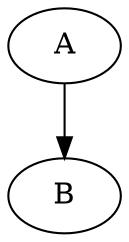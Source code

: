 strict digraph template {
	graph [antialiasing=1,
		bgcolor="#ffffff",
		bordercolor="#38eb29",
		bordercoloralpha="1",
		bordervisible="1",
		defaultfontname="1",
		defaultfontsize="52",
		gridcolor="#6033d8",
		gridcoloralpha="1",
		gridsize="30",
		gridvisible="0",
		highlightededgecolor="#c41b50",
		highlightededgecoloralpha="1",
		highlightednodecolor="#d1cd24",
		highlightednodecoloralpha="1",
		defaultlinewidth="1"
		nodesizewithdegree="1",
		selectededgecolor="#EE1F1C",
		selectededgecoloralpha="1",
		selectednodecolor="#8ce61d",
		selectednodecoloralpha="1",
		gridcoloralpha="1",
		defaultmagnifierwidth="300",
		defaultmagnifierheight="200",
		defaultmagnifierkts="5",
		defaultfisheyemagnifierradius="250"
		defaultfisheyemagnifierdistort="5",
		usermode="1",
		topologicalfisheyefinenodes="50",
		topologicalfisheyecoarseningfactor="2.5",
		topologicalfisheyedistortionfactor="1",
		topologicalfisheyedist2limit="1",
		topologicalfisheyeanimate="1",
		topologicalfisheyelabelfinenodes="1",
		topologicalfisheyecolornodes="1",
		topologicalfisheyecoloredges="1",
		topologicalfisheyelabelfocus="1",
		topologicalfisheyefinestcolor="red",
		topologicalfisheyecoarsestcolor="green",
		topologicalfisheyelabelattribute="label",
		drawnodes="1",
		drawedges="1",
		drawlabels="1",
		defaultnodealpha="0.8",
		defaultedgealpha="0.5",
		defaultnodeshape="0",
		defaultselectionmethod="2"

		labelglutfont="0"
		nodelabelcolor="#8ce61d"
		edgelabelcolor="#8ce61d"
		nodelabelattribute="name"
		edgelabelattribute="name"
		labelwithdegree="0"
		labelnumberofnodes="45"
		labelshownodes="1"
		labelshowedges="1"
		colortheme="1"
		defaultnodecolor="blue"
		defaultedgecolor="purple"
		edgecolorattribute=""
		nodesize="50"
		nodesselectable="1"
		edgesselectable="1"
		edgerender="0"

	];

A->B;
}


